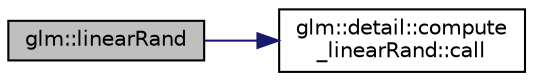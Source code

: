 digraph "glm::linearRand"
{
 // LATEX_PDF_SIZE
  edge [fontname="Helvetica",fontsize="10",labelfontname="Helvetica",labelfontsize="10"];
  node [fontname="Helvetica",fontsize="10",shape=record];
  rankdir="LR";
  Node1 [label="glm::linearRand",height=0.2,width=0.4,color="black", fillcolor="grey75", style="filled", fontcolor="black",tooltip=" "];
  Node1 -> Node2 [color="midnightblue",fontsize="10",style="solid",fontname="Helvetica"];
  Node2 [label="glm::detail::compute\l_linearRand::call",height=0.2,width=0.4,color="black", fillcolor="white", style="filled",URL="$structglm_1_1detail_1_1compute__linear_rand.html#a8eb63b699b38b830ef191d0ce323efd6",tooltip=" "];
}
